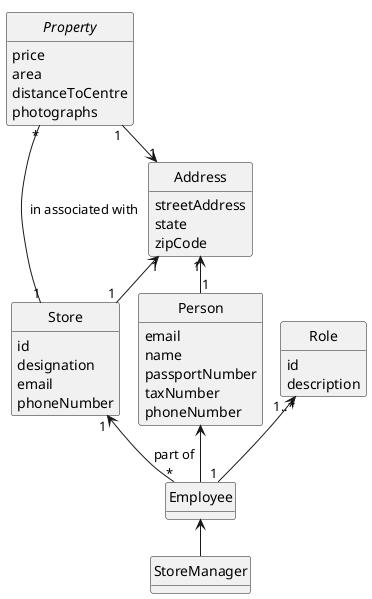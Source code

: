 @startuml
skinparam monochrome true
skinparam packageStyle rectangle
skinparam shadowing false
!pragma layout smetana

'left to right direction

skinparam classAttributeIconSize 0

hide circle
hide methods

'title Domain Model

class Employee{

}

class Store {
    id
    designation
    email
    phoneNumber
}

interface Property {
    price
    area
    distanceToCentre
    photographs
}

class Person{
    email
    name
    passportNumber
    taxNumber
    phoneNumber
}

class StoreManager {

}

class Role{
id
description

}

class Address{
    streetAddress
    state
    zipCode
}



Store "1" <-- "*" Employee : part of <

Address "1" <-- "1"  Store
Property "1" --> "1"  Address
Address "1" <-- "1"  Person

Employee <-- StoreManager
Role "1..*" <-- "1" Employee
Property "*" - "1" Store: in associated with >
Person  <-- Employee

@enduml